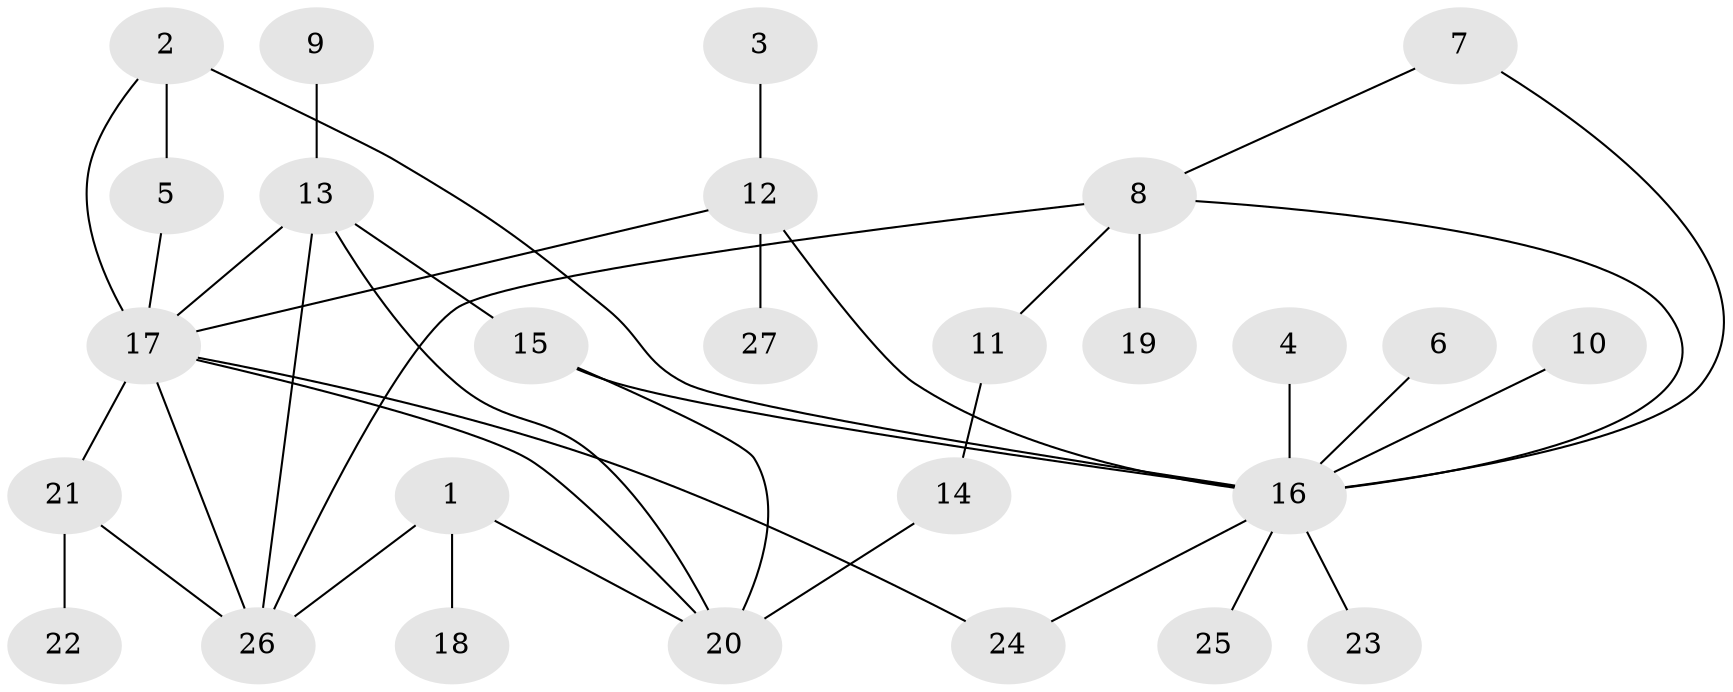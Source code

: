 // original degree distribution, {7: 0.037037037037037035, 2: 0.24074074074074073, 3: 0.1111111111111111, 6: 0.037037037037037035, 9: 0.018518518518518517, 5: 0.037037037037037035, 13: 0.018518518518518517, 1: 0.48148148148148145, 4: 0.018518518518518517}
// Generated by graph-tools (version 1.1) at 2025/02/03/09/25 03:02:39]
// undirected, 27 vertices, 38 edges
graph export_dot {
graph [start="1"]
  node [color=gray90,style=filled];
  1;
  2;
  3;
  4;
  5;
  6;
  7;
  8;
  9;
  10;
  11;
  12;
  13;
  14;
  15;
  16;
  17;
  18;
  19;
  20;
  21;
  22;
  23;
  24;
  25;
  26;
  27;
  1 -- 18 [weight=1.0];
  1 -- 20 [weight=1.0];
  1 -- 26 [weight=1.0];
  2 -- 5 [weight=1.0];
  2 -- 16 [weight=1.0];
  2 -- 17 [weight=1.0];
  3 -- 12 [weight=1.0];
  4 -- 16 [weight=1.0];
  5 -- 17 [weight=1.0];
  6 -- 16 [weight=1.0];
  7 -- 8 [weight=1.0];
  7 -- 16 [weight=1.0];
  8 -- 11 [weight=1.0];
  8 -- 16 [weight=1.0];
  8 -- 19 [weight=1.0];
  8 -- 26 [weight=1.0];
  9 -- 13 [weight=1.0];
  10 -- 16 [weight=1.0];
  11 -- 14 [weight=1.0];
  12 -- 16 [weight=1.0];
  12 -- 17 [weight=1.0];
  12 -- 27 [weight=1.0];
  13 -- 15 [weight=1.0];
  13 -- 17 [weight=2.0];
  13 -- 20 [weight=1.0];
  13 -- 26 [weight=1.0];
  14 -- 20 [weight=1.0];
  15 -- 16 [weight=1.0];
  15 -- 20 [weight=1.0];
  16 -- 23 [weight=1.0];
  16 -- 24 [weight=1.0];
  16 -- 25 [weight=1.0];
  17 -- 20 [weight=1.0];
  17 -- 21 [weight=1.0];
  17 -- 24 [weight=1.0];
  17 -- 26 [weight=1.0];
  21 -- 22 [weight=1.0];
  21 -- 26 [weight=1.0];
}

